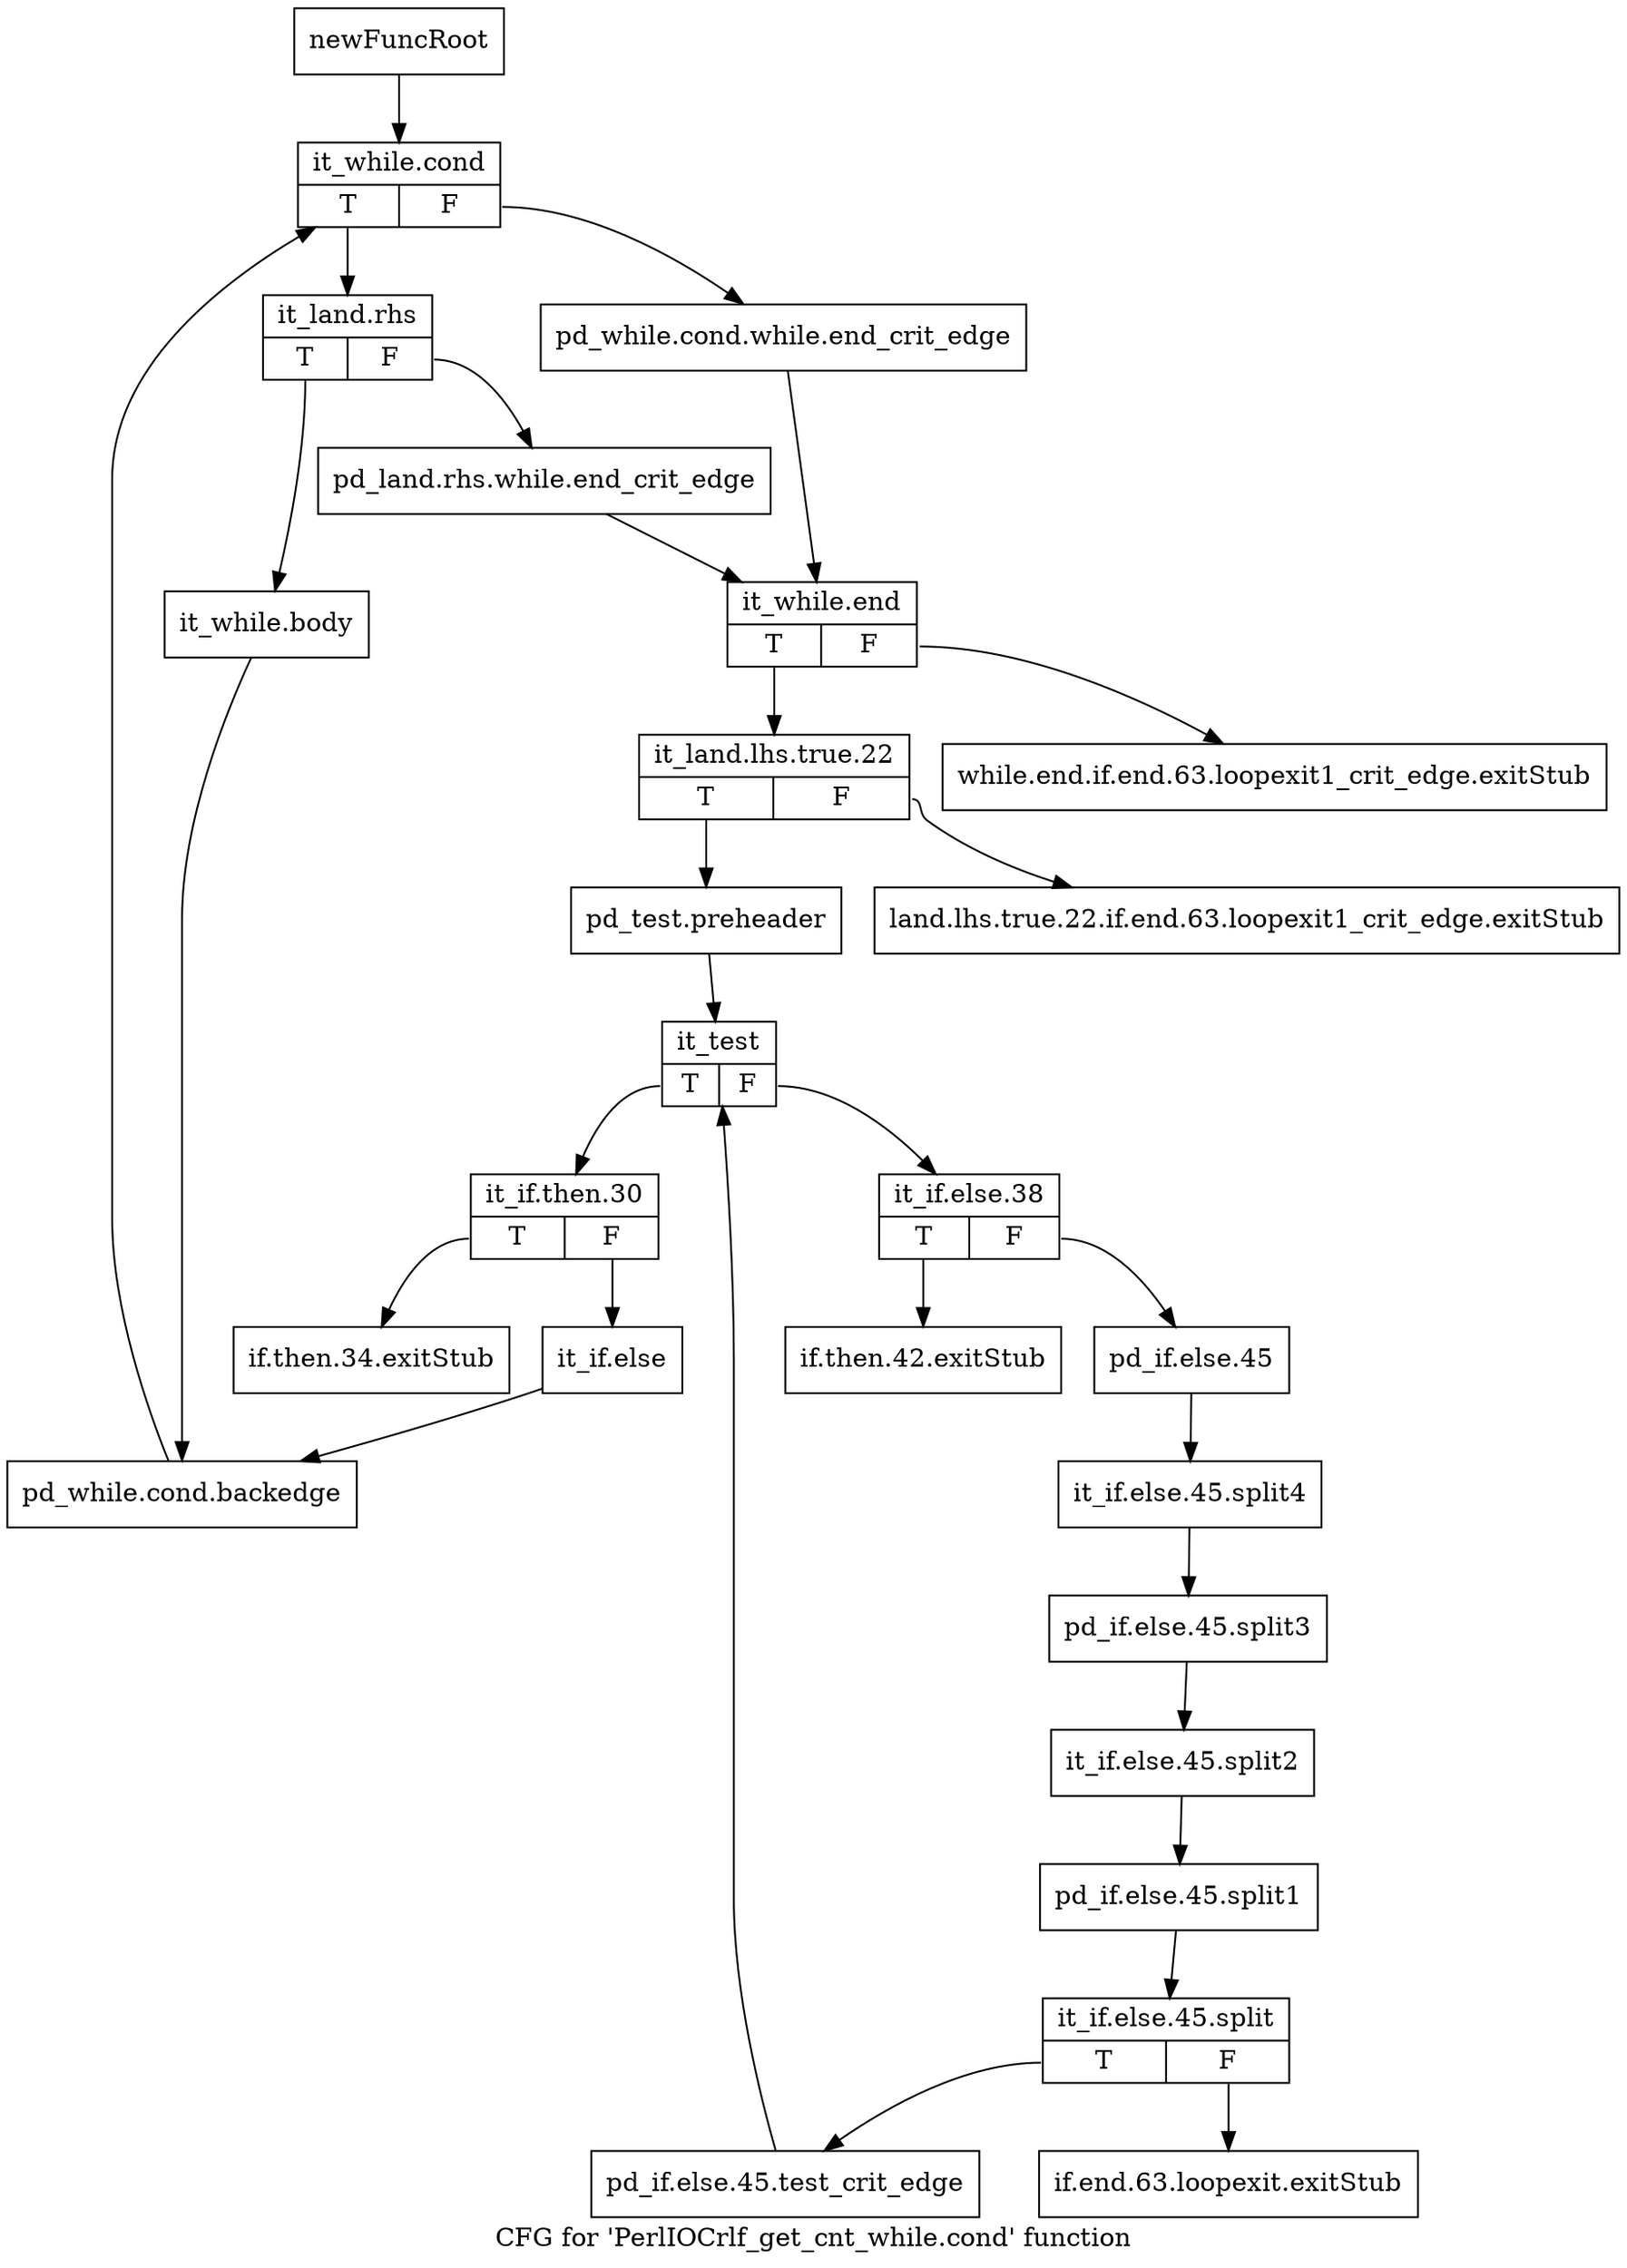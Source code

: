 digraph "CFG for 'PerlIOCrlf_get_cnt_while.cond' function" {
	label="CFG for 'PerlIOCrlf_get_cnt_while.cond' function";

	Node0x4db92f0 [shape=record,label="{newFuncRoot}"];
	Node0x4db92f0 -> Node0x4db94d0;
	Node0x4db9340 [shape=record,label="{while.end.if.end.63.loopexit1_crit_edge.exitStub}"];
	Node0x4db9390 [shape=record,label="{land.lhs.true.22.if.end.63.loopexit1_crit_edge.exitStub}"];
	Node0x4db93e0 [shape=record,label="{if.then.42.exitStub}"];
	Node0x4db9430 [shape=record,label="{if.end.63.loopexit.exitStub}"];
	Node0x4db9480 [shape=record,label="{if.then.34.exitStub}"];
	Node0x4db94d0 [shape=record,label="{it_while.cond|{<s0>T|<s1>F}}"];
	Node0x4db94d0:s0 -> Node0x4db9570;
	Node0x4db94d0:s1 -> Node0x4db9520;
	Node0x4db9520 [shape=record,label="{pd_while.cond.while.end_crit_edge}"];
	Node0x4db9520 -> Node0x4db9610;
	Node0x4db9570 [shape=record,label="{it_land.rhs|{<s0>T|<s1>F}}"];
	Node0x4db9570:s0 -> Node0x4db98e0;
	Node0x4db9570:s1 -> Node0x4db95c0;
	Node0x4db95c0 [shape=record,label="{pd_land.rhs.while.end_crit_edge}"];
	Node0x4db95c0 -> Node0x4db9610;
	Node0x4db9610 [shape=record,label="{it_while.end|{<s0>T|<s1>F}}"];
	Node0x4db9610:s0 -> Node0x4db9660;
	Node0x4db9610:s1 -> Node0x4db9340;
	Node0x4db9660 [shape=record,label="{it_land.lhs.true.22|{<s0>T|<s1>F}}"];
	Node0x4db9660:s0 -> Node0x4db96b0;
	Node0x4db9660:s1 -> Node0x4db9390;
	Node0x4db96b0 [shape=record,label="{pd_test.preheader}"];
	Node0x4db96b0 -> Node0x4db9700;
	Node0x4db9700 [shape=record,label="{it_test|{<s0>T|<s1>F}}"];
	Node0x4db9700:s0 -> Node0x4db9840;
	Node0x4db9700:s1 -> Node0x4db9750;
	Node0x4db9750 [shape=record,label="{it_if.else.38|{<s0>T|<s1>F}}"];
	Node0x4db9750:s0 -> Node0x4db93e0;
	Node0x4db9750:s1 -> Node0x4db97a0;
	Node0x4db97a0 [shape=record,label="{pd_if.else.45}"];
	Node0x4db97a0 -> Node0x64598a0;
	Node0x64598a0 [shape=record,label="{it_if.else.45.split4}"];
	Node0x64598a0 -> Node0x6459990;
	Node0x6459990 [shape=record,label="{pd_if.else.45.split3}"];
	Node0x6459990 -> Node0x64599e0;
	Node0x64599e0 [shape=record,label="{it_if.else.45.split2}"];
	Node0x64599e0 -> Node0x6459b70;
	Node0x6459b70 [shape=record,label="{pd_if.else.45.split1}"];
	Node0x6459b70 -> Node0x64577c0;
	Node0x64577c0 [shape=record,label="{it_if.else.45.split|{<s0>T|<s1>F}}"];
	Node0x64577c0:s0 -> Node0x4db97f0;
	Node0x64577c0:s1 -> Node0x4db9430;
	Node0x4db97f0 [shape=record,label="{pd_if.else.45.test_crit_edge}"];
	Node0x4db97f0 -> Node0x4db9700;
	Node0x4db9840 [shape=record,label="{it_if.then.30|{<s0>T|<s1>F}}"];
	Node0x4db9840:s0 -> Node0x4db9480;
	Node0x4db9840:s1 -> Node0x4db9890;
	Node0x4db9890 [shape=record,label="{it_if.else}"];
	Node0x4db9890 -> Node0x4db9930;
	Node0x4db98e0 [shape=record,label="{it_while.body}"];
	Node0x4db98e0 -> Node0x4db9930;
	Node0x4db9930 [shape=record,label="{pd_while.cond.backedge}"];
	Node0x4db9930 -> Node0x4db94d0;
}
